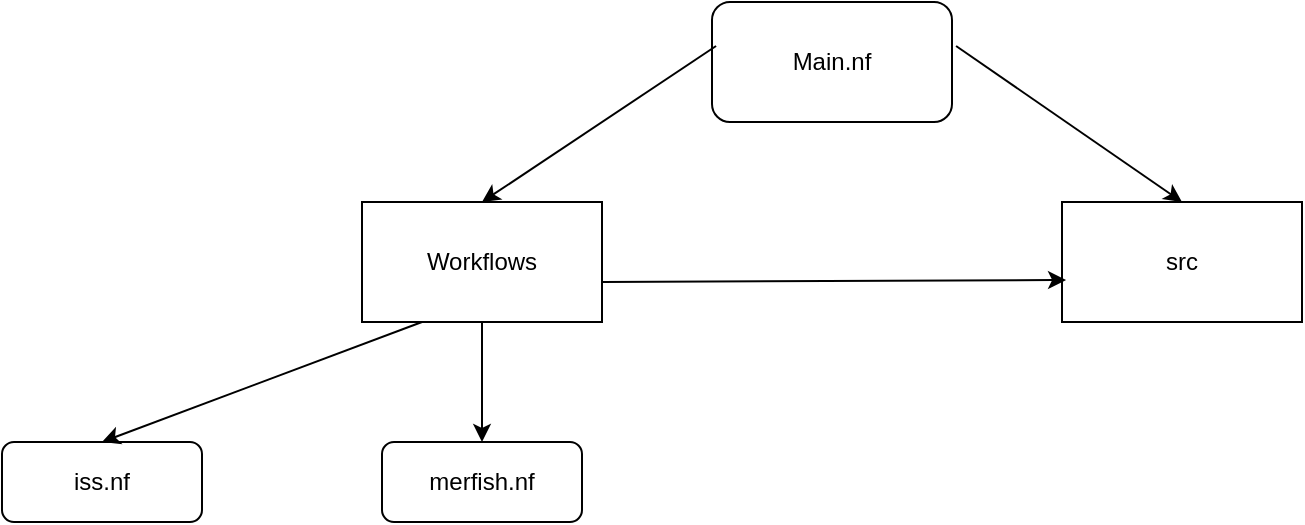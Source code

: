 <mxfile version="14.6.11" type="github">
  <diagram id="CiDN6joiwhxr-PawL9kj" name="Page-1">
    <mxGraphModel dx="2333" dy="1309" grid="1" gridSize="10" guides="1" tooltips="1" connect="1" arrows="1" fold="1" page="1" pageScale="1" pageWidth="850" pageHeight="1100" math="0" shadow="0">
      <root>
        <mxCell id="0" />
        <mxCell id="1" parent="0" />
        <mxCell id="seIJz2Ff4AP9gcfTDW53-10" value="" style="edgeStyle=orthogonalEdgeStyle;rounded=0;orthogonalLoop=1;jettySize=auto;html=1;" edge="1" parent="1" source="seIJz2Ff4AP9gcfTDW53-2" target="seIJz2Ff4AP9gcfTDW53-6">
          <mxGeometry relative="1" as="geometry" />
        </mxCell>
        <mxCell id="seIJz2Ff4AP9gcfTDW53-2" value="Workflows" style="rounded=0;whiteSpace=wrap;html=1;" vertex="1" parent="1">
          <mxGeometry x="190" y="120" width="120" height="60" as="geometry" />
        </mxCell>
        <mxCell id="seIJz2Ff4AP9gcfTDW53-3" value="src" style="rounded=0;whiteSpace=wrap;html=1;" vertex="1" parent="1">
          <mxGeometry x="540" y="120" width="120" height="60" as="geometry" />
        </mxCell>
        <mxCell id="seIJz2Ff4AP9gcfTDW53-4" value="Main.nf" style="rounded=1;whiteSpace=wrap;html=1;" vertex="1" parent="1">
          <mxGeometry x="365" y="20" width="120" height="60" as="geometry" />
        </mxCell>
        <mxCell id="seIJz2Ff4AP9gcfTDW53-5" value="iss.nf" style="rounded=1;whiteSpace=wrap;html=1;" vertex="1" parent="1">
          <mxGeometry x="10" y="240" width="100" height="40" as="geometry" />
        </mxCell>
        <mxCell id="seIJz2Ff4AP9gcfTDW53-6" value="merfish.nf" style="rounded=1;whiteSpace=wrap;html=1;" vertex="1" parent="1">
          <mxGeometry x="200" y="240" width="100" height="40" as="geometry" />
        </mxCell>
        <mxCell id="seIJz2Ff4AP9gcfTDW53-11" value="" style="endArrow=classic;html=1;entryX=0.5;entryY=0;entryDx=0;entryDy=0;exitX=0.25;exitY=1;exitDx=0;exitDy=0;" edge="1" parent="1" source="seIJz2Ff4AP9gcfTDW53-2" target="seIJz2Ff4AP9gcfTDW53-5">
          <mxGeometry width="50" height="50" relative="1" as="geometry">
            <mxPoint x="190" y="160" as="sourcePoint" />
            <mxPoint x="240" y="110" as="targetPoint" />
          </mxGeometry>
        </mxCell>
        <mxCell id="seIJz2Ff4AP9gcfTDW53-13" value="" style="endArrow=classic;html=1;entryX=0.5;entryY=0;entryDx=0;entryDy=0;exitX=0.017;exitY=0.367;exitDx=0;exitDy=0;exitPerimeter=0;" edge="1" parent="1" source="seIJz2Ff4AP9gcfTDW53-4" target="seIJz2Ff4AP9gcfTDW53-2">
          <mxGeometry width="50" height="50" relative="1" as="geometry">
            <mxPoint x="320" y="80" as="sourcePoint" />
            <mxPoint x="370" y="30" as="targetPoint" />
          </mxGeometry>
        </mxCell>
        <mxCell id="seIJz2Ff4AP9gcfTDW53-14" value="" style="endArrow=classic;html=1;entryX=0.5;entryY=0;entryDx=0;entryDy=0;exitX=0.017;exitY=0.367;exitDx=0;exitDy=0;exitPerimeter=0;" edge="1" parent="1" target="seIJz2Ff4AP9gcfTDW53-3">
          <mxGeometry width="50" height="50" relative="1" as="geometry">
            <mxPoint x="487.04" y="42.02" as="sourcePoint" />
            <mxPoint x="370" y="120" as="targetPoint" />
          </mxGeometry>
        </mxCell>
        <mxCell id="seIJz2Ff4AP9gcfTDW53-15" value="" style="endArrow=classic;html=1;entryX=0.017;entryY=0.65;entryDx=0;entryDy=0;entryPerimeter=0;" edge="1" parent="1" target="seIJz2Ff4AP9gcfTDW53-3">
          <mxGeometry width="50" height="50" relative="1" as="geometry">
            <mxPoint x="310" y="160" as="sourcePoint" />
            <mxPoint x="360" y="110" as="targetPoint" />
          </mxGeometry>
        </mxCell>
      </root>
    </mxGraphModel>
  </diagram>
</mxfile>
